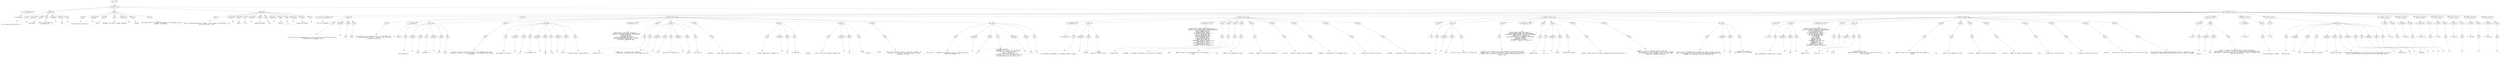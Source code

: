 digraph lpegNode {

node [fontname=Helvetica]
edge [style=dashed]

doc_0 [label="doc - 237"]


doc_0 -> { section_1}
{rank=same; section_1}

section_1 [label="section: 1-14"]


// END RANK doc_0

section_1 -> { header_2 prose_3 prose_4 prose_5 section_6}
{rank=same; header_2 prose_3 prose_4 prose_5 section_6}

header_2 [label="1 : Concordance"]

prose_3 [label="prose"]

prose_4 [label="prose"]

prose_5 [label="prose"]

section_6 [label="section: 15-235"]


// END RANK section_1

header_2 -> leaf_7
leaf_7  [color=Gray,shape=rectangle,fontname=Inconsolata,label="* Concordance"]
// END RANK header_2

prose_3 -> { raw_8 prespace_9 bold_10 raw_11 prespace_12 literal_13 raw_14}
{rank=same; raw_8 prespace_9 bold_10 raw_11 prespace_12 literal_13 raw_14}

raw_8 [label="raw"]

prespace_9 [label="prespace"]

bold_10 [label="bold"]

raw_11 [label="raw"]

prespace_12 [label="prespace"]

literal_13 [label="literal"]

raw_14 [label="raw"]


// END RANK prose_3

raw_8 -> leaf_15
leaf_15  [color=Gray,shape=rectangle,fontname=Inconsolata,label="

  This contains the SQLite for a"]
// END RANK raw_8

prespace_9 -> leaf_16
leaf_16  [color=Gray,shape=rectangle,fontname=Inconsolata,label=" "]
// END RANK prespace_9

bold_10 -> leaf_17
leaf_17  [color=Gray,shape=rectangle,fontname=Inconsolata,label="concordance"]
// END RANK bold_10

raw_11 -> leaf_18
leaf_18  [color=Gray,shape=rectangle,fontname=Inconsolata,label=", which is in essence the
co-product of a"]
// END RANK raw_11

prespace_12 -> leaf_19
leaf_19  [color=Gray,shape=rectangle,fontname=Inconsolata,label=" "]
// END RANK prespace_12

literal_13 -> leaf_20
leaf_20  [color=Gray,shape=rectangle,fontname=Inconsolata,label="Doc"]
// END RANK literal_13

raw_14 -> leaf_21
leaf_21  [color=Gray,shape=rectangle,fontname=Inconsolata,label=".
"]
// END RANK raw_14

prose_4 -> { raw_22 prespace_23 literal_24 raw_25 prespace_26 literal_27 raw_28}
{rank=same; raw_22 prespace_23 literal_24 raw_25 prespace_26 literal_27 raw_28}

raw_22 [label="raw"]

prespace_23 [label="prespace"]

literal_24 [label="literal"]

raw_25 [label="raw"]

prespace_26 [label="prespace"]

literal_27 [label="literal"]

raw_28 [label="raw"]


// END RANK prose_4

raw_22 -> leaf_29
leaf_29  [color=Gray,shape=rectangle,fontname=Inconsolata,label="
This describes two distinct"]
// END RANK raw_22

prespace_23 -> leaf_30
leaf_30  [color=Gray,shape=rectangle,fontname=Inconsolata,label=" "]
// END RANK prespace_23

literal_24 -> leaf_31
leaf_31  [color=Gray,shape=rectangle,fontname=Inconsolata,label="SQLite"]
// END RANK literal_24

raw_25 -> leaf_32
leaf_32  [color=Gray,shape=rectangle,fontname=Inconsolata,label=" databases, one held in common throughout"]
// END RANK raw_25

prespace_26 -> leaf_33
leaf_33  [color=Gray,shape=rectangle,fontname=Inconsolata,label=""]
// END RANK prespace_26

literal_27 -> leaf_34
leaf_34  [color=Gray,shape=rectangle,fontname=Inconsolata,label="bridge"]
// END RANK literal_27

raw_28 -> leaf_35
leaf_35  [color=Gray,shape=rectangle,fontname=Inconsolata,label=" and another which is personal and depends on the documents on the
computer in question.
"]
// END RANK raw_28

prose_5 -> { raw_36 prespace_37 literal_38 raw_39 prespace_40 literal_41 raw_42 prespace_43 literal_44 raw_45 prespace_46 literal_47 raw_48}
{rank=same; raw_36 prespace_37 literal_38 raw_39 prespace_40 literal_41 raw_42 prespace_43 literal_44 raw_45 prespace_46 literal_47 raw_48}

raw_36 [label="raw"]

prespace_37 [label="prespace"]

literal_38 [label="literal"]

raw_39 [label="raw"]

prespace_40 [label="prespace"]

literal_41 [label="literal"]

raw_42 [label="raw"]

prespace_43 [label="prespace"]

literal_44 [label="literal"]

raw_45 [label="raw"]

prespace_46 [label="prespace"]

literal_47 [label="literal"]

raw_48 [label="raw"]


// END RANK prose_5

raw_36 -> leaf_49
leaf_49  [color=Gray,shape=rectangle,fontname=Inconsolata,label="
These are merged and queried in common, so the schema are interleaved.  The
basic distinction is that"]
// END RANK raw_36

prespace_37 -> leaf_50
leaf_50  [color=Gray,shape=rectangle,fontname=Inconsolata,label=" "]
// END RANK prespace_37

literal_38 -> leaf_51
leaf_51  [color=Gray,shape=rectangle,fontname=Inconsolata,label="table"]
// END RANK literal_38

raw_39 -> leaf_52
leaf_52  [color=Gray,shape=rectangle,fontname=Inconsolata,label=" is in"]
// END RANK raw_39

prespace_40 -> leaf_53
leaf_53  [color=Gray,shape=rectangle,fontname=Inconsolata,label=" "]
// END RANK prespace_40

literal_41 -> leaf_54
leaf_54  [color=Gray,shape=rectangle,fontname=Inconsolata,label="bridge.cyclopedia"]
// END RANK literal_41

raw_42 -> leaf_55
leaf_55  [color=Gray,shape=rectangle,fontname=Inconsolata,label=", and"]
// END RANK raw_42

prespace_43 -> leaf_56
leaf_56  [color=Gray,shape=rectangle,fontname=Inconsolata,label=" "]
// END RANK prespace_43

literal_44 -> leaf_57
leaf_57  [color=Gray,shape=rectangle,fontname=Inconsolata,label="table_in"]
// END RANK literal_44

raw_45 -> leaf_58
leaf_58  [color=Gray,shape=rectangle,fontname=Inconsolata,label="
is in"]
// END RANK raw_45

prespace_46 -> leaf_59
leaf_59  [color=Gray,shape=rectangle,fontname=Inconsolata,label=" "]
// END RANK prespace_46

literal_47 -> leaf_60
leaf_60  [color=Gray,shape=rectangle,fontname=Inconsolata,label="bridge.concordance"]
// END RANK literal_47

raw_48 -> leaf_61
leaf_61  [color=Gray,shape=rectangle,fontname=Inconsolata,label=".

"]
// END RANK raw_48

section_6 -> { header_62 prose_63 prose_64 section_65 section_66 section_67 section_68 section_69 section_70 section_71 section_72 section_73 section_74 section_75 section_76 section_77 section_78}
{rank=same; header_62 prose_63 prose_64 section_65 section_66 section_67 section_68 section_69 section_70 section_71 section_72 section_73 section_74 section_75 section_76 section_77 section_78}

header_62 [label="2 : SQL for concordance"]

prose_63 [label="prose"]

prose_64 [label="prose"]

section_65 [label="section: 24-71"]

section_66 [label="section: 72-114"]

section_67 [label="section: 115-153"]

section_68 [label="section: 154-202"]

section_69 [label="section: 203-210"]

section_70 [label="section: 211-214"]

section_71 [label="section: 215-221"]

section_72 [label="section: 222-223"]

section_73 [label="section: 224-225"]

section_74 [label="section: 226-228"]

section_75 [label="section: 229-231"]

section_76 [label="section: 232-233"]

section_77 [label="section: 234-235"]

section_78 [label="section: 236-237"]


// END RANK section_6

header_62 -> leaf_79
leaf_79  [color=Gray,shape=rectangle,fontname=Inconsolata,label="** SQL for concordance"]
// END RANK header_62

prose_63 -> { raw_80 prespace_81 literal_82 raw_83}
{rank=same; raw_80 prespace_81 literal_82 raw_83}

raw_80 [label="raw"]

prespace_81 [label="prespace"]

literal_82 [label="literal"]

raw_83 [label="raw"]


// END RANK prose_63

raw_80 -> leaf_84
leaf_84  [color=Gray,shape=rectangle,fontname=Inconsolata,label="

This file is being handled specially since we lack both transclusion and a way
to handle non-Lua languages in the"]
// END RANK raw_80

prespace_81 -> leaf_85
leaf_85  [color=Gray,shape=rectangle,fontname=Inconsolata,label=" "]
// END RANK prespace_81

literal_82 -> leaf_86
leaf_86  [color=Gray,shape=rectangle,fontname=Inconsolata,label="knit"]
// END RANK literal_82

raw_83 -> leaf_87
leaf_87  [color=Gray,shape=rectangle,fontname=Inconsolata,label=" phase.
"]
// END RANK raw_83

prose_64 -> { raw_88}
{rank=same; raw_88}

raw_88 [label="raw"]


// END RANK prose_64

raw_88 -> leaf_89
leaf_89  [color=Gray,shape=rectangle,fontname=Inconsolata,label="
The luajit script to translate this to [[concordance.orb]
[~/concordance/concordance]] is found at [[sql-strip.lua]
[~~/etc/sql-strip.lua]].
"]
// END RANK raw_88

section_65 -> { header_90 prose_91 prose_92 prose_93 codeblock_94 prose_95 prose_96 prose_97 prose_98 prose_99 prose_100 prose_101}
{rank=same; header_90 prose_91 prose_92 prose_93 codeblock_94 prose_95 prose_96 prose_97 prose_98 prose_99 prose_100 prose_101}

header_90 [label="3 : codepoint"]

prose_91 [label="prose"]

prose_92 [label="prose"]

prose_93 [label="prose"]

codeblock_94 [label="code block 35-44"]

prose_95 [label="prose"]

prose_96 [label="prose"]

prose_97 [label="prose"]

prose_98 [label="prose"]

prose_99 [label="prose"]

prose_100 [label="prose"]

prose_101 [label="prose"]


// END RANK section_65

header_90 -> leaf_102
leaf_102  [color=Gray,shape=rectangle,fontname=Inconsolata,label="*** codepoint"]
// END RANK header_90

prose_91 -> { raw_103 prespace_104 literal_105 raw_106 prespace_107 literal_108 raw_109}
{rank=same; raw_103 prespace_104 literal_105 raw_106 prespace_107 literal_108 raw_109}

raw_103 [label="raw"]

prespace_104 [label="prespace"]

literal_105 [label="literal"]

raw_106 [label="raw"]

prespace_107 [label="prespace"]

literal_108 [label="literal"]

raw_109 [label="raw"]


// END RANK prose_91

raw_103 -> leaf_110
leaf_110  [color=Gray,shape=rectangle,fontname=Inconsolata,label="

This decribes an"]
// END RANK raw_103

prespace_104 -> leaf_111
leaf_111  [color=Gray,shape=rectangle,fontname=Inconsolata,label=" "]
// END RANK prespace_104

literal_105 -> leaf_112
leaf_112  [color=Gray,shape=rectangle,fontname=Inconsolata,label="ortho"]
// END RANK literal_105

raw_106 -> leaf_113
leaf_113  [color=Gray,shape=rectangle,fontname=Inconsolata,label=" codepoint in"]
// END RANK raw_106

prespace_107 -> leaf_114
leaf_114  [color=Gray,shape=rectangle,fontname=Inconsolata,label=" "]
// END RANK prespace_107

literal_108 -> leaf_115
leaf_115  [color=Gray,shape=rectangle,fontname=Inconsolata,label="utf"]
// END RANK literal_108

raw_109 -> leaf_116
leaf_116  [color=Gray,shape=rectangle,fontname=Inconsolata,label=" space.
"]
// END RANK raw_109

prose_92 -> { raw_117}
{rank=same; raw_117}

raw_117 [label="raw"]


// END RANK prose_92

raw_117 -> leaf_118
leaf_118  [color=Gray,shape=rectangle,fontname=Inconsolata,label="
Since this descends from Unicode and will stay compatible with that,
it defines a version, so a given codepoint is not unique except within a
version.
"]
// END RANK raw_117

prose_93 -> { raw_119 prespace_120 literal_121 raw_122 prespace_123 literal_124 raw_125 prespace_126 literal_127 raw_128}
{rank=same; raw_119 prespace_120 literal_121 raw_122 prespace_123 literal_124 raw_125 prespace_126 literal_127 raw_128}

raw_119 [label="raw"]

prespace_120 [label="prespace"]

literal_121 [label="literal"]

raw_122 [label="raw"]

prespace_123 [label="prespace"]

literal_124 [label="literal"]

raw_125 [label="raw"]

prespace_126 [label="prespace"]

literal_127 [label="literal"]

raw_128 [label="raw"]


// END RANK prose_93

raw_119 -> leaf_129
leaf_129  [color=Gray,shape=rectangle,fontname=Inconsolata,label="
Orb documents will be in"]
// END RANK raw_119

prespace_120 -> leaf_130
leaf_130  [color=Gray,shape=rectangle,fontname=Inconsolata,label=" "]
// END RANK prespace_120

literal_121 -> leaf_131
leaf_131  [color=Gray,shape=rectangle,fontname=Inconsolata,label="utf"]
// END RANK literal_121

raw_122 -> leaf_132
leaf_132  [color=Gray,shape=rectangle,fontname=Inconsolata,label=", no exceptions, but"]
// END RANK raw_122

prespace_123 -> leaf_133
leaf_133  [color=Gray,shape=rectangle,fontname=Inconsolata,label=" "]
// END RANK prespace_123

literal_124 -> leaf_134
leaf_134  [color=Gray,shape=rectangle,fontname=Inconsolata,label="ggg"]
// END RANK literal_124

raw_125 -> leaf_135
leaf_135  [color=Gray,shape=rectangle,fontname=Inconsolata,label=" is in"]
// END RANK raw_125

prespace_126 -> leaf_136
leaf_136  [color=Gray,shape=rectangle,fontname=Inconsolata,label=" "]
// END RANK prespace_126

literal_127 -> leaf_137
leaf_137  [color=Gray,shape=rectangle,fontname=Inconsolata,label="Latin-1"]
// END RANK literal_127

raw_128 -> leaf_138
leaf_138  [color=Gray,shape=rectangle,fontname=Inconsolata,label="
encoding, which is quite different.
"]
// END RANK raw_128

codeblock_94 -> leaf_139
leaf_139  [color=Gray,shape=rectangle,fontname=Inconsolata,label="CREATE TABLE IF NOT EXISTS codepoint (
   codepoint_id INTEGER PRIMARY KEY AUTOINCREMENT,
   codevalue NOT NULL,
   utf INTEGER default 1,
   category STRING NOT NULL DEFAULT 'utf',
   version STRING NOT NULL DEFAULT 'official',
   destription STRING NOT NULL,
);"]
// END RANK codeblock_94

prose_95 -> { raw_140}
{rank=same; raw_140}

raw_140 [label="raw"]


// END RANK prose_95

raw_140 -> leaf_141
leaf_141  [color=Gray,shape=rectangle,fontname=Inconsolata,label="
- Schema fields :
"]
// END RANK raw_140

prose_96 -> { raw_142 prespace_143 literal_144 raw_145 prespace_146 literal_147 raw_148}
{rank=same; raw_142 prespace_143 literal_144 raw_145 prespace_146 literal_147 raw_148}

raw_142 [label="raw"]

prespace_143 [label="prespace"]

literal_144 [label="literal"]

raw_145 [label="raw"]

prespace_146 [label="prespace"]

literal_147 [label="literal"]

raw_148 [label="raw"]


// END RANK prose_96

raw_142 -> leaf_149
leaf_149  [color=Gray,shape=rectangle,fontname=Inconsolata,label="
   - codepoint_id :  Primary key for codepoint.
                     Note that this includes more code schemes than just
                    "]
// END RANK raw_142

prespace_143 -> leaf_150
leaf_150  [color=Gray,shape=rectangle,fontname=Inconsolata,label=" "]
// END RANK prespace_143

literal_144 -> leaf_151
leaf_151  [color=Gray,shape=rectangle,fontname=Inconsolata,label="utf"]
// END RANK literal_144

raw_145 -> leaf_152
leaf_152  [color=Gray,shape=rectangle,fontname=Inconsolata,label=", we intend to represent e.g."]
// END RANK raw_145

prespace_146 -> leaf_153
leaf_153  [color=Gray,shape=rectangle,fontname=Inconsolata,label=" "]
// END RANK prespace_146

literal_147 -> leaf_154
leaf_154  [color=Gray,shape=rectangle,fontname=Inconsolata,label="EBCDIC"]
// END RANK literal_147

raw_148 -> leaf_155
leaf_155  [color=Gray,shape=rectangle,fontname=Inconsolata,label=" and =Latin-1.
"]
// END RANK raw_148

prose_97 -> { raw_156}
{rank=same; raw_156}

raw_156 [label="raw"]


// END RANK prose_97

raw_156 -> leaf_157
leaf_157  [color=Gray,shape=rectangle,fontname=Inconsolata,label="
   - codevalue    :  Exact numeric value of a given codepoint.
"]
// END RANK raw_156

prose_98 -> { raw_158 prespace_159 literal_160 raw_161}
{rank=same; raw_158 prespace_159 literal_160 raw_161}

raw_158 [label="raw"]

prespace_159 [label="prespace"]

literal_160 [label="literal"]

raw_161 [label="raw"]


// END RANK prose_98

raw_158 -> leaf_162
leaf_162  [color=Gray,shape=rectangle,fontname=Inconsolata,label="
   - utf          :  Boolean identifying a codepoint as"]
// END RANK raw_158

prespace_159 -> leaf_163
leaf_163  [color=Gray,shape=rectangle,fontname=Inconsolata,label=" "]
// END RANK prespace_159

literal_160 -> leaf_164
leaf_164  [color=Gray,shape=rectangle,fontname=Inconsolata,label="utf"]
// END RANK literal_160

raw_161 -> leaf_165
leaf_165  [color=Gray,shape=rectangle,fontname=Inconsolata,label=" or otherwise.
"]
// END RANK raw_161

prose_99 -> { raw_166 prespace_167 literal_168 raw_169}
{rank=same; raw_166 prespace_167 literal_168 raw_169}

raw_166 [label="raw"]

prespace_167 [label="prespace"]

literal_168 [label="literal"]

raw_169 [label="raw"]


// END RANK prose_99

raw_166 -> leaf_170
leaf_170  [color=Gray,shape=rectangle,fontname=Inconsolata,label="
   - category     :  This is the actual codepoint category and"]
// END RANK raw_166

prespace_167 -> leaf_171
leaf_171  [color=Gray,shape=rectangle,fontname=Inconsolata,label=" "]
// END RANK prespace_167

literal_168 -> leaf_172
leaf_172  [color=Gray,shape=rectangle,fontname=Inconsolata,label="utf"]
// END RANK literal_168

raw_169 -> leaf_173
leaf_173  [color=Gray,shape=rectangle,fontname=Inconsolata,label=" is the
                     default.
"]
// END RANK raw_169

prose_100 -> { raw_174}
{rank=same; raw_174}

raw_174 [label="raw"]


// END RANK prose_100

raw_174 -> leaf_175
leaf_175  [color=Gray,shape=rectangle,fontname=Inconsolata,label="
   - version      :  Some schema come with versions, many do not. Example, the
                     code for 'a' in ASCII/utf will never change, so that
                     version is 'official'.
"]
// END RANK raw_174

prose_101 -> { raw_176 prespace_177 literal_178 raw_179 prespace_180 literal_181 raw_182}
{rank=same; raw_176 prespace_177 literal_178 raw_179 prespace_180 literal_181 raw_182}

raw_176 [label="raw"]

prespace_177 [label="prespace"]

literal_178 [label="literal"]

raw_179 [label="raw"]

prespace_180 [label="prespace"]

literal_181 [label="literal"]

raw_182 [label="raw"]


// END RANK prose_101

raw_176 -> leaf_183
leaf_183  [color=Gray,shape=rectangle,fontname=Inconsolata,label="
   - description  :  Somewhat of a misnomer, this is a unique string that
                     defines the codepoint.  In"]
// END RANK raw_176

prespace_177 -> leaf_184
leaf_184  [color=Gray,shape=rectangle,fontname=Inconsolata,label=" "]
// END RANK prespace_177

literal_178 -> leaf_185
leaf_185  [color=Gray,shape=rectangle,fontname=Inconsolata,label="utf"]
// END RANK literal_178

raw_179 -> leaf_186
leaf_186  [color=Gray,shape=rectangle,fontname=Inconsolata,label=" an example would be
                     «∞ INFINITY utf: U+221E, utf: E2 88 9E». ¶
                     Note the use of double guillemets: «»,
                     they are required. ¶
                     Latin-1 would say something like
                     «¬ NOT SIGN Latin-1: etc» but the not sign and
                     description would all be Latin-1, not"]
// END RANK raw_179

prespace_180 -> leaf_187
leaf_187  [color=Gray,shape=rectangle,fontname=Inconsolata,label=" "]
// END RANK prespace_180

literal_181 -> leaf_188
leaf_188  [color=Gray,shape=rectangle,fontname=Inconsolata,label="utf"]
// END RANK literal_181

raw_182 -> leaf_189
leaf_189  [color=Gray,shape=rectangle,fontname=Inconsolata,label=".¶
"]
// END RANK raw_182

section_66 -> { header_190 prose_191 codeblock_192 prose_193 prose_194 prose_195 prose_196 prose_197 prose_198 prose_199 prose_200 prose_201}
{rank=same; header_190 prose_191 codeblock_192 prose_193 prose_194 prose_195 prose_196 prose_197 prose_198 prose_199 prose_200 prose_201}

header_190 [label="3 : codepoint_in"]

prose_191 [label="prose"]

codeblock_192 [label="code block 77-94"]

prose_193 [label="prose"]

prose_194 [label="prose"]

prose_195 [label="prose"]

prose_196 [label="prose"]

prose_197 [label="prose"]

prose_198 [label="prose"]

prose_199 [label="prose"]

prose_200 [label="prose"]

prose_201 [label="prose"]


// END RANK section_66

header_190 -> leaf_202
leaf_202  [color=Gray,shape=rectangle,fontname=Inconsolata,label="*** codepoint_in"]
// END RANK header_190

prose_191 -> { raw_203 prespace_204 literal_205 raw_206}
{rank=same; raw_203 prespace_204 literal_205 raw_206}

raw_203 [label="raw"]

prespace_204 [label="prespace"]

literal_205 [label="literal"]

raw_206 [label="raw"]


// END RANK prose_191

raw_203 -> leaf_207
leaf_207  [color=Gray,shape=rectangle,fontname=Inconsolata,label="

This defines the placement of a codepoint within a single"]
// END RANK raw_203

prespace_204 -> leaf_208
leaf_208  [color=Gray,shape=rectangle,fontname=Inconsolata,label=" "]
// END RANK prespace_204

literal_205 -> leaf_209
leaf_209  [color=Gray,shape=rectangle,fontname=Inconsolata,label="document"]
// END RANK literal_205

raw_206 -> leaf_210
leaf_210  [color=Gray,shape=rectangle,fontname=Inconsolata,label=", another
table we'll get to later.
"]
// END RANK raw_206

codeblock_192 -> leaf_211
leaf_211  [color=Gray,shape=rectangle,fontname=Inconsolata,label="CREATE TABLE IF NOT EXISTS codepoint_in (
   codepoint_in_id INTEGER PRIMARY KEY AUTOINCREMENT,
   document UNIQUE, NOT NULL,
   disp INTEGER NOT NULL,
   wid INTEGER NOT NULL DEFAULT 1,
   line_num INTEGER NOT NULL,
   col_num INTEGER NOT NULL,
   codepoint INTEGER NOT NULL,
   doc INTEGER NOT NULL,
   document INTEGER NOT NULL,
   FOREIGN KEY codepoint
      REFERENCES codepoint (codepoint_id),
   FOREIGN KEY document
      REFERENCES document (document_id),
   FOREIGN KEY document
      REFERENCES document (document_id),"]
// END RANK codeblock_192

prose_193 -> { raw_212}
{rank=same; raw_212}

raw_212 [label="raw"]


// END RANK prose_193

raw_212 -> leaf_213
leaf_213  [color=Gray,shape=rectangle,fontname=Inconsolata,label="
- Schema fields
"]
// END RANK raw_212

prose_194 -> { raw_214}
{rank=same; raw_214}

raw_214 [label="raw"]


// END RANK prose_194

raw_214 -> leaf_215
leaf_215  [color=Gray,shape=rectangle,fontname=Inconsolata,label="
   - document  :  Doccument foreign key to one version of a document.
"]
// END RANK raw_214

prose_195 -> { raw_216}
{rank=same; raw_216}

raw_216 [label="raw"]


// END RANK prose_195

raw_216 -> leaf_217
leaf_217  [color=Gray,shape=rectangle,fontname=Inconsolata,label="
   - disp      :  Number of bytes into the document where the codepoint is
                  found.
"]
// END RANK raw_216

prose_196 -> { raw_218}
{rank=same; raw_218}

raw_218 [label="raw"]


// END RANK prose_196

raw_218 -> leaf_219
leaf_219  [color=Gray,shape=rectangle,fontname=Inconsolata,label="
   - wid       :  Width of the codepoint in bytes.
"]
// END RANK raw_218

prose_197 -> { raw_220}
{rank=same; raw_220}

raw_220 [label="raw"]


// END RANK prose_197

raw_220 -> leaf_221
leaf_221  [color=Gray,shape=rectangle,fontname=Inconsolata,label="
   - line_num  :  Number of lines into the document.
"]
// END RANK raw_220

prose_198 -> { raw_222}
{rank=same; raw_222}

raw_222 [label="raw"]


// END RANK prose_198

raw_222 -> leaf_223
leaf_223  [color=Gray,shape=rectangle,fontname=Inconsolata,label="
   - col_num   :  Number of columns into the document.
"]
// END RANK raw_222

prose_199 -> { raw_224}
{rank=same; raw_224}

raw_224 [label="raw"]


// END RANK prose_199

raw_224 -> leaf_225
leaf_225  [color=Gray,shape=rectangle,fontname=Inconsolata,label="
   - codepoint :  Foreign key to the codepoint entry.
"]
// END RANK raw_224

prose_200 -> { raw_226}
{rank=same; raw_226}

raw_226 [label="raw"]


// END RANK prose_200

raw_226 -> leaf_227
leaf_227  [color=Gray,shape=rectangle,fontname=Inconsolata,label="
   - doc       :  Foreign key to the doc (revision).
"]
// END RANK raw_226

prose_201 -> { raw_228}
{rank=same; raw_228}

raw_228 [label="raw"]


// END RANK prose_201

raw_228 -> leaf_229
leaf_229  [color=Gray,shape=rectangle,fontname=Inconsolata,label="
   - document  :  Foreign key to the entire document, all revisions included.
"]
// END RANK raw_228

section_67 -> { header_230 prose_231 prose_232 codeblock_233 prose_234 prose_235 prose_236 prose_237 prose_238}
{rank=same; header_230 prose_231 prose_232 codeblock_233 prose_234 prose_235 prose_236 prose_237 prose_238}

header_230 [label="3 : word"]

prose_231 [label="prose"]

prose_232 [label="prose"]

codeblock_233 [label="code block 124-134"]

prose_234 [label="prose"]

prose_235 [label="prose"]

prose_236 [label="prose"]

prose_237 [label="prose"]

prose_238 [label="prose"]


// END RANK section_67

header_230 -> leaf_239
leaf_239  [color=Gray,shape=rectangle,fontname=Inconsolata,label="*** word"]
// END RANK header_230

prose_231 -> { raw_240 prespace_241 literal_242 raw_243}
{rank=same; raw_240 prespace_241 literal_242 raw_243}

raw_240 [label="raw"]

prespace_241 [label="prespace"]

literal_242 [label="literal"]

raw_243 [label="raw"]


// END RANK prose_231

raw_240 -> leaf_244
leaf_244  [color=Gray,shape=rectangle,fontname=Inconsolata,label="

A"]
// END RANK raw_240

prespace_241 -> leaf_245
leaf_245  [color=Gray,shape=rectangle,fontname=Inconsolata,label=" "]
// END RANK prespace_241

literal_242 -> leaf_246
leaf_246  [color=Gray,shape=rectangle,fontname=Inconsolata,label="word"]
// END RANK literal_242

raw_243 -> leaf_247
leaf_247  [color=Gray,shape=rectangle,fontname=Inconsolata,label=" is what is says, an entry for a single word.
"]
// END RANK raw_243

prose_232 -> { raw_248}
{rank=same; raw_248}

raw_248 [label="raw"]


// END RANK prose_232

raw_248 -> leaf_249
leaf_249  [color=Gray,shape=rectangle,fontname=Inconsolata,label="
Note that this concept is very much differently defined for different
languages, but it's coherent and modular enough to work with them smoothly,
granting that the name itself will be inaccurate when considering, say,
Semitic roots.
"]
// END RANK raw_248

codeblock_233 -> leaf_250
leaf_250  [color=Gray,shape=rectangle,fontname=Inconsolata,label="CREATE TABLE IF NOT EXISTS word (
   word_id INTEGER PRIMARY KEY AUTOINCREMENT,
   word STRING UNIQUE NOT NULL ON CONFLICT DO NOTHING,
   -- JSON array of codepoint_ids
   spelling BLOB NOT NULL ON CONFLICT DO NOTHING,
   thesaurus INTEGER,
   FOREIGN KEY thesaurus
      REFERENCES thesaurus (thesaurus_id)
);"]
// END RANK codeblock_233

prose_234 -> { raw_251}
{rank=same; raw_251}

raw_251 [label="raw"]


// END RANK prose_234

raw_251 -> leaf_252
leaf_252  [color=Gray,shape=rectangle,fontname=Inconsolata,label="
- Schema fields
"]
// END RANK raw_251

prose_235 -> { raw_253 prespace_254 bold_255 raw_256}
{rank=same; raw_253 prespace_254 bold_255 raw_256}

raw_253 [label="raw"]

prespace_254 [label="prespace"]

bold_255 [label="bold"]

raw_256 [label="raw"]


// END RANK prose_235

raw_253 -> leaf_257
leaf_257  [color=Gray,shape=rectangle,fontname=Inconsolata,label="
   - word : A"]
// END RANK raw_253

prespace_254 -> leaf_258
leaf_258  [color=Gray,shape=rectangle,fontname=Inconsolata,label=" "]
// END RANK prespace_254

bold_255 -> leaf_259
leaf_259  [color=Gray,shape=rectangle,fontname=Inconsolata,label="string"]
// END RANK bold_255

raw_256 -> leaf_260
leaf_260  [color=Gray,shape=rectangle,fontname=Inconsolata,label=" representing the word.
"]
// END RANK raw_256

prose_236 -> { raw_261}
{rank=same; raw_261}

raw_261 [label="raw"]


// END RANK prose_236

raw_261 -> leaf_262
leaf_262  [color=Gray,shape=rectangle,fontname=Inconsolata,label="
   - spelling : JSON array of the numeric codepoints specifying the spelling.
"]
// END RANK raw_261

prose_237 -> { raw_263}
{rank=same; raw_263}

raw_263 [label="raw"]


// END RANK prose_237

raw_263 -> leaf_264
leaf_264  [color=Gray,shape=rectangle,fontname=Inconsolata,label="
   - thesaurus :  Key to a thesaurus entry for the word.
                  The thesaurus will have dictionary fields and is intended
                  for translation across languages as well as within them.
                  Basically a personal wiktionary.

"]
// END RANK raw_263

prose_238 -> { raw_265 prespace_266 literal_267 raw_268}
{rank=same; raw_265 prespace_266 literal_267 raw_268}

raw_265 [label="raw"]

prespace_266 [label="prespace"]

literal_267 [label="literal"]

raw_268 [label="raw"]


// END RANK prose_238

raw_265 -> leaf_269
leaf_269  [color=Gray,shape=rectangle,fontname=Inconsolata,label="
word is fairly straightforward to populate as we go, although the exact
rules for what constitutes a word and what punctuation and whitespace vary
somewhat, the differences are well defined by the"]
// END RANK raw_265

prespace_266 -> leaf_270
leaf_270  [color=Gray,shape=rectangle,fontname=Inconsolata,label=" "]
// END RANK prespace_266

literal_267 -> leaf_271
leaf_271  [color=Gray,shape=rectangle,fontname=Inconsolata,label="utf"]
// END RANK literal_267

raw_268 -> leaf_272
leaf_272  [color=Gray,shape=rectangle,fontname=Inconsolata,label=" standard, wo we merely
 aad new ones as we find them.

"]
// END RANK raw_268

section_68 -> { header_273 prose_274 codeblock_275 prose_276 prose_277 prose_278 prose_279 prose_280 prose_281 prose_282 prose_283 prose_284 prose_285}
{rank=same; header_273 prose_274 codeblock_275 prose_276 prose_277 prose_278 prose_279 prose_280 prose_281 prose_282 prose_283 prose_284 prose_285}

header_273 [label="3 : word_in"]

prose_274 [label="prose"]

codeblock_275 [label="code block 158-175"]

prose_276 [label="prose"]

prose_277 [label="prose"]

prose_278 [label="prose"]

prose_279 [label="prose"]

prose_280 [label="prose"]

prose_281 [label="prose"]

prose_282 [label="prose"]

prose_283 [label="prose"]

prose_284 [label="prose"]

prose_285 [label="prose"]


// END RANK section_68

header_273 -> leaf_286
leaf_286  [color=Gray,shape=rectangle,fontname=Inconsolata,label="*** word_in"]
// END RANK header_273

prose_274 -> { raw_287 prespace_288 literal_289 raw_290}
{rank=same; raw_287 prespace_288 literal_289 raw_290}

raw_287 [label="raw"]

prespace_288 [label="prespace"]

literal_289 [label="literal"]

raw_290 [label="raw"]


// END RANK prose_274

raw_287 -> leaf_291
leaf_291  [color=Gray,shape=rectangle,fontname=Inconsolata,label="

Table representing a single word in a given"]
// END RANK raw_287

prespace_288 -> leaf_292
leaf_292  [color=Gray,shape=rectangle,fontname=Inconsolata,label=" "]
// END RANK prespace_288

literal_289 -> leaf_293
leaf_293  [color=Gray,shape=rectangle,fontname=Inconsolata,label="Doc"]
// END RANK literal_289

raw_290 -> leaf_294
leaf_294  [color=Gray,shape=rectangle,fontname=Inconsolata,label=".
"]
// END RANK raw_290

codeblock_275 -> leaf_295
leaf_295  [color=Gray,shape=rectangle,fontname=Inconsolata,label="CREATE TABLE IF NOT EXISTS word_in (
   word_in_id INTEGER PRIMARY KEY AUTOINCREMENT,
   word_repr STRING NOT NULL,
   disp INTEGER NOT NULL,
   wid INTEGER NOT NULL DEFAULT 1,
   line_num INTEGER NOT NULL,
   col_num INTEGER NOT NULL,
   word INTEGER,
   doc INTEGER,
   document INTEGER,
   FOREIGN KEY word
      REFERENCES word (word_id),
   FOREIGN KEY doc
      REFERENCE doc (doc_id)
   FOREIGN KEY document
      REFERENCES document (document_id),"]
// END RANK codeblock_275

prose_276 -> { raw_296}
{rank=same; raw_296}

raw_296 [label="raw"]


// END RANK prose_276

raw_296 -> leaf_297
leaf_297  [color=Gray,shape=rectangle,fontname=Inconsolata,label="
- Schema fields
"]
// END RANK raw_296

prose_277 -> { raw_298 prespace_299 bold_300 raw_301}
{rank=same; raw_298 prespace_299 bold_300 raw_301}

raw_298 [label="raw"]

prespace_299 [label="prespace"]

bold_300 [label="bold"]

raw_301 [label="raw"]


// END RANK prose_277

raw_298 -> leaf_302
leaf_302  [color=Gray,shape=rectangle,fontname=Inconsolata,label="
   - word_repr :  A"]
// END RANK raw_298

prespace_299 -> leaf_303
leaf_303  [color=Gray,shape=rectangle,fontname=Inconsolata,label=" "]
// END RANK prespace_299

bold_300 -> leaf_304
leaf_304  [color=Gray,shape=rectangle,fontname=Inconsolata,label="string"]
// END RANK bold_300

raw_301 -> leaf_305
leaf_305  [color=Gray,shape=rectangle,fontname=Inconsolata,label=" representing the word.
                  Important because we don't consider zebra and zebras two
                  different words.
"]
// END RANK raw_301

prose_278 -> { raw_306}
{rank=same; raw_306}

raw_306 [label="raw"]


// END RANK prose_278

raw_306 -> leaf_307
leaf_307  [color=Gray,shape=rectangle,fontname=Inconsolata,label="
   - disp      :  Number of bytes into the document where the codepoint is
                  found.
"]
// END RANK raw_306

prose_279 -> { raw_308}
{rank=same; raw_308}

raw_308 [label="raw"]


// END RANK prose_279

raw_308 -> leaf_309
leaf_309  [color=Gray,shape=rectangle,fontname=Inconsolata,label="
   - wid       :  Width of the codepoint in bytes.
"]
// END RANK raw_308

prose_280 -> { raw_310}
{rank=same; raw_310}

raw_310 [label="raw"]


// END RANK prose_280

raw_310 -> leaf_311
leaf_311  [color=Gray,shape=rectangle,fontname=Inconsolata,label="
   - line_num  :  Number of lines into the document.
"]
// END RANK raw_310

prose_281 -> { raw_312}
{rank=same; raw_312}

raw_312 [label="raw"]


// END RANK prose_281

raw_312 -> leaf_313
leaf_313  [color=Gray,shape=rectangle,fontname=Inconsolata,label="
   - col_num   :  Number of columns into the document.
"]
// END RANK raw_312

prose_282 -> { raw_314}
{rank=same; raw_314}

raw_314 [label="raw"]


// END RANK prose_282

raw_314 -> leaf_315
leaf_315  [color=Gray,shape=rectangle,fontname=Inconsolata,label="
   - word      :  Foreign key to the word entry.
"]
// END RANK raw_314

prose_283 -> { raw_316}
{rank=same; raw_316}

raw_316 [label="raw"]


// END RANK prose_283

raw_316 -> leaf_317
leaf_317  [color=Gray,shape=rectangle,fontname=Inconsolata,label="
   - doc       :  Foreign key to the doc (revision).
"]
// END RANK raw_316

prose_284 -> { raw_318}
{rank=same; raw_318}

raw_318 [label="raw"]


// END RANK prose_284

raw_318 -> leaf_319
leaf_319  [color=Gray,shape=rectangle,fontname=Inconsolata,label="
   - document  :  Foreign key to the entire document, all revisions included.

"]
// END RANK raw_318

prose_285 -> { raw_320}
{rank=same; raw_320}

raw_320 [label="raw"]


// END RANK prose_285

raw_320 -> leaf_321
leaf_321  [color=Gray,shape=rectangle,fontname=Inconsolata,label="
This table should be deduplicated between editions of documents to save
storage space; adding one word should cause one line's worth of changes.

"]
// END RANK raw_320

section_69 -> { header_322 prose_323}
{rank=same; header_322 prose_323}

header_322 [label="3 : phrase"]

prose_323 [label="prose"]


// END RANK section_69

header_322 -> leaf_324
leaf_324  [color=Gray,shape=rectangle,fontname=Inconsolata,label="*** phrase"]
// END RANK header_322

prose_323 -> { raw_325 prespace_326 literal_327 raw_328}
{rank=same; raw_325 prespace_326 literal_327 raw_328}

raw_325 [label="raw"]

prespace_326 [label="prespace"]

literal_327 [label="literal"]

raw_328 [label="raw"]


// END RANK prose_323

raw_325 -> leaf_329
leaf_329  [color=Gray,shape=rectangle,fontname=Inconsolata,label="

Unlike"]
// END RANK raw_325

prespace_326 -> leaf_330
leaf_330  [color=Gray,shape=rectangle,fontname=Inconsolata,label=" "]
// END RANK prespace_326

literal_327 -> leaf_331
leaf_331  [color=Gray,shape=rectangle,fontname=Inconsolata,label="word"]
// END RANK literal_327

raw_328 -> leaf_332
leaf_332  [color=Gray,shape=rectangle,fontname=Inconsolata,label=" there's no good or linear algorithm for phrase recognition,
populating this is a matter of natural languag processing and making these
concordances is moderately expensive and should be saved for editions rather
than just any orb run.

"]
// END RANK raw_328

section_70 -> { header_333 prose_334}
{rank=same; header_333 prose_334}

header_333 [label="3 : phrase_in"]

prose_334 [label="prose"]


// END RANK section_70

header_333 -> leaf_335
leaf_335  [color=Gray,shape=rectangle,fontname=Inconsolata,label="*** phrase_in"]
// END RANK header_333

prose_334 -> { raw_336}
{rank=same; raw_336}

raw_336 [label="raw"]


// END RANK prose_334

raw_336 -> leaf_337
leaf_337  [color=Gray,shape=rectangle,fontname=Inconsolata,label="

Lorem ipsum dolor sit amet.
"]
// END RANK raw_336

section_71 -> { header_338 prose_339}
{rank=same; header_338 prose_339}

header_338 [label="3 : line"]

prose_339 [label="prose"]


// END RANK section_71

header_338 -> leaf_340
leaf_340  [color=Gray,shape=rectangle,fontname=Inconsolata,label="*** line"]
// END RANK header_338

prose_339 -> { raw_341 prespace_342 literal_343 raw_344 prespace_345 literal_346 raw_347 prespace_348 literal_349 raw_350 prespace_351 literal_352 raw_353}
{rank=same; raw_341 prespace_342 literal_343 raw_344 prespace_345 literal_346 raw_347 prespace_348 literal_349 raw_350 prespace_351 literal_352 raw_353}

raw_341 [label="raw"]

prespace_342 [label="prespace"]

literal_343 [label="literal"]

raw_344 [label="raw"]

prespace_345 [label="prespace"]

literal_346 [label="literal"]

raw_347 [label="raw"]

prespace_348 [label="prespace"]

literal_349 [label="literal"]

raw_350 [label="raw"]

prespace_351 [label="prespace"]

literal_352 [label="literal"]

raw_353 [label="raw"]


// END RANK prose_339

raw_341 -> leaf_354
leaf_354  [color=Gray,shape=rectangle,fontname=Inconsolata,label="

Starting with"]
// END RANK raw_341

prespace_342 -> leaf_355
leaf_355  [color=Gray,shape=rectangle,fontname=Inconsolata,label=" "]
// END RANK prespace_342

literal_343 -> leaf_356
leaf_356  [color=Gray,shape=rectangle,fontname=Inconsolata,label="line"]
// END RANK literal_343

raw_344 -> leaf_357
leaf_357  [color=Gray,shape=rectangle,fontname=Inconsolata,label=" these are all part of a personal"]
// END RANK raw_344

prespace_345 -> leaf_358
leaf_358  [color=Gray,shape=rectangle,fontname=Inconsolata,label=" "]
// END RANK prespace_345

literal_346 -> leaf_359
leaf_359  [color=Gray,shape=rectangle,fontname=Inconsolata,label="bridge.concordance"]
// END RANK literal_346

raw_347 -> leaf_360
leaf_360  [color=Gray,shape=rectangle,fontname=Inconsolata,label=",
except [[section][@#section]], which only uses the section header and can be
used to cross-reference any two sections with the same name, such as"]
// END RANK raw_347

prespace_348 -> leaf_361
leaf_361  [color=Gray,shape=rectangle,fontname=Inconsolata,label=""]
// END RANK prespace_348

literal_349 -> leaf_362
leaf_362  [color=Gray,shape=rectangle,fontname=Inconsolata,label="Introduction"]
// END RANK literal_349

raw_350 -> leaf_363
leaf_363  [color=Gray,shape=rectangle,fontname=Inconsolata,label=" or"]
// END RANK raw_350

prespace_351 -> leaf_364
leaf_364  [color=Gray,shape=rectangle,fontname=Inconsolata,label=" "]
// END RANK prespace_351

literal_352 -> leaf_365
leaf_365  [color=Gray,shape=rectangle,fontname=Inconsolata,label="Rationale"]
// END RANK literal_352

raw_353 -> leaf_366
leaf_366  [color=Gray,shape=rectangle,fontname=Inconsolata,label=".
"]
// END RANK raw_353

section_72 -> { header_367 prose_368}
{rank=same; header_367 prose_368}

header_367 [label="3 : line_in"]

prose_368 [label="prose"]


// END RANK section_72

header_367 -> leaf_369
leaf_369  [color=Gray,shape=rectangle,fontname=Inconsolata,label="*** line_in"]
// END RANK header_367

prose_368 -> { raw_370}
{rank=same; raw_370}

raw_370 [label="raw"]


// END RANK prose_368

raw_370 -> leaf_371
leaf_371  [color=Gray,shape=rectangle,fontname=Inconsolata,label="
"]
// END RANK raw_370

section_73 -> { header_372 prose_373}
{rank=same; header_372 prose_373}

header_372 [label="3 : sentence"]

prose_373 [label="prose"]


// END RANK section_73

header_372 -> leaf_374
leaf_374  [color=Gray,shape=rectangle,fontname=Inconsolata,label="*** sentence"]
// END RANK header_372

prose_373 -> { raw_375}
{rank=same; raw_375}

raw_375 [label="raw"]


// END RANK prose_373

raw_375 -> leaf_376
leaf_376  [color=Gray,shape=rectangle,fontname=Inconsolata,label="
"]
// END RANK raw_375

section_74 -> { header_377 prose_378}
{rank=same; header_377 prose_378}

header_377 [label="3 : sentence_in"]

prose_378 [label="prose"]


// END RANK section_74

header_377 -> leaf_379
leaf_379  [color=Gray,shape=rectangle,fontname=Inconsolata,label="*** sentence_in"]
// END RANK header_377

prose_378 -> { raw_380}
{rank=same; raw_380}

raw_380 [label="raw"]


// END RANK prose_378

raw_380 -> leaf_381
leaf_381  [color=Gray,shape=rectangle,fontname=Inconsolata,label="

"]
// END RANK raw_380

section_75 -> { header_382 prose_383}
{rank=same; header_382 prose_383}

header_382 [label="3 : block"]

prose_383 [label="prose"]


// END RANK section_75

header_382 -> leaf_384
leaf_384  [color=Gray,shape=rectangle,fontname=Inconsolata,label="*** block"]
// END RANK header_382

prose_383 -> { raw_385}
{rank=same; raw_385}

raw_385 [label="raw"]


// END RANK prose_383

raw_385 -> leaf_386
leaf_386  [color=Gray,shape=rectangle,fontname=Inconsolata,label="

"]
// END RANK raw_385

section_76 -> { header_387 prose_388}
{rank=same; header_387 prose_388}

header_387 [label="3 : block_in"]

prose_388 [label="prose"]


// END RANK section_76

header_387 -> leaf_389
leaf_389  [color=Gray,shape=rectangle,fontname=Inconsolata,label="*** block_in"]
// END RANK header_387

prose_388 -> { raw_390}
{rank=same; raw_390}

raw_390 [label="raw"]


// END RANK prose_388

raw_390 -> leaf_391
leaf_391  [color=Gray,shape=rectangle,fontname=Inconsolata,label="
"]
// END RANK raw_390

section_77 -> { header_392 prose_393}
{rank=same; header_392 prose_393}

header_392 [label="3 : section"]

prose_393 [label="prose"]


// END RANK section_77

header_392 -> leaf_394
leaf_394  [color=Gray,shape=rectangle,fontname=Inconsolata,label="*** section"]
// END RANK header_392

prose_393 -> { raw_395}
{rank=same; raw_395}

raw_395 [label="raw"]


// END RANK prose_393

raw_395 -> leaf_396
leaf_396  [color=Gray,shape=rectangle,fontname=Inconsolata,label="
"]
// END RANK raw_395

section_78 -> { header_397 prose_398}
{rank=same; header_397 prose_398}

header_397 [label="3 : section_in"]

prose_398 [label="prose"]


// END RANK section_78

header_397 -> leaf_399
leaf_399  [color=Gray,shape=rectangle,fontname=Inconsolata,label="*** section_in"]
// END RANK header_397

prose_398 -> { raw_400}
{rank=same; raw_400}

raw_400 [label="raw"]


// END RANK prose_398

raw_400 -> leaf_401
leaf_401  [color=Gray,shape=rectangle,fontname=Inconsolata,label="
"]
// END RANK raw_400


}
